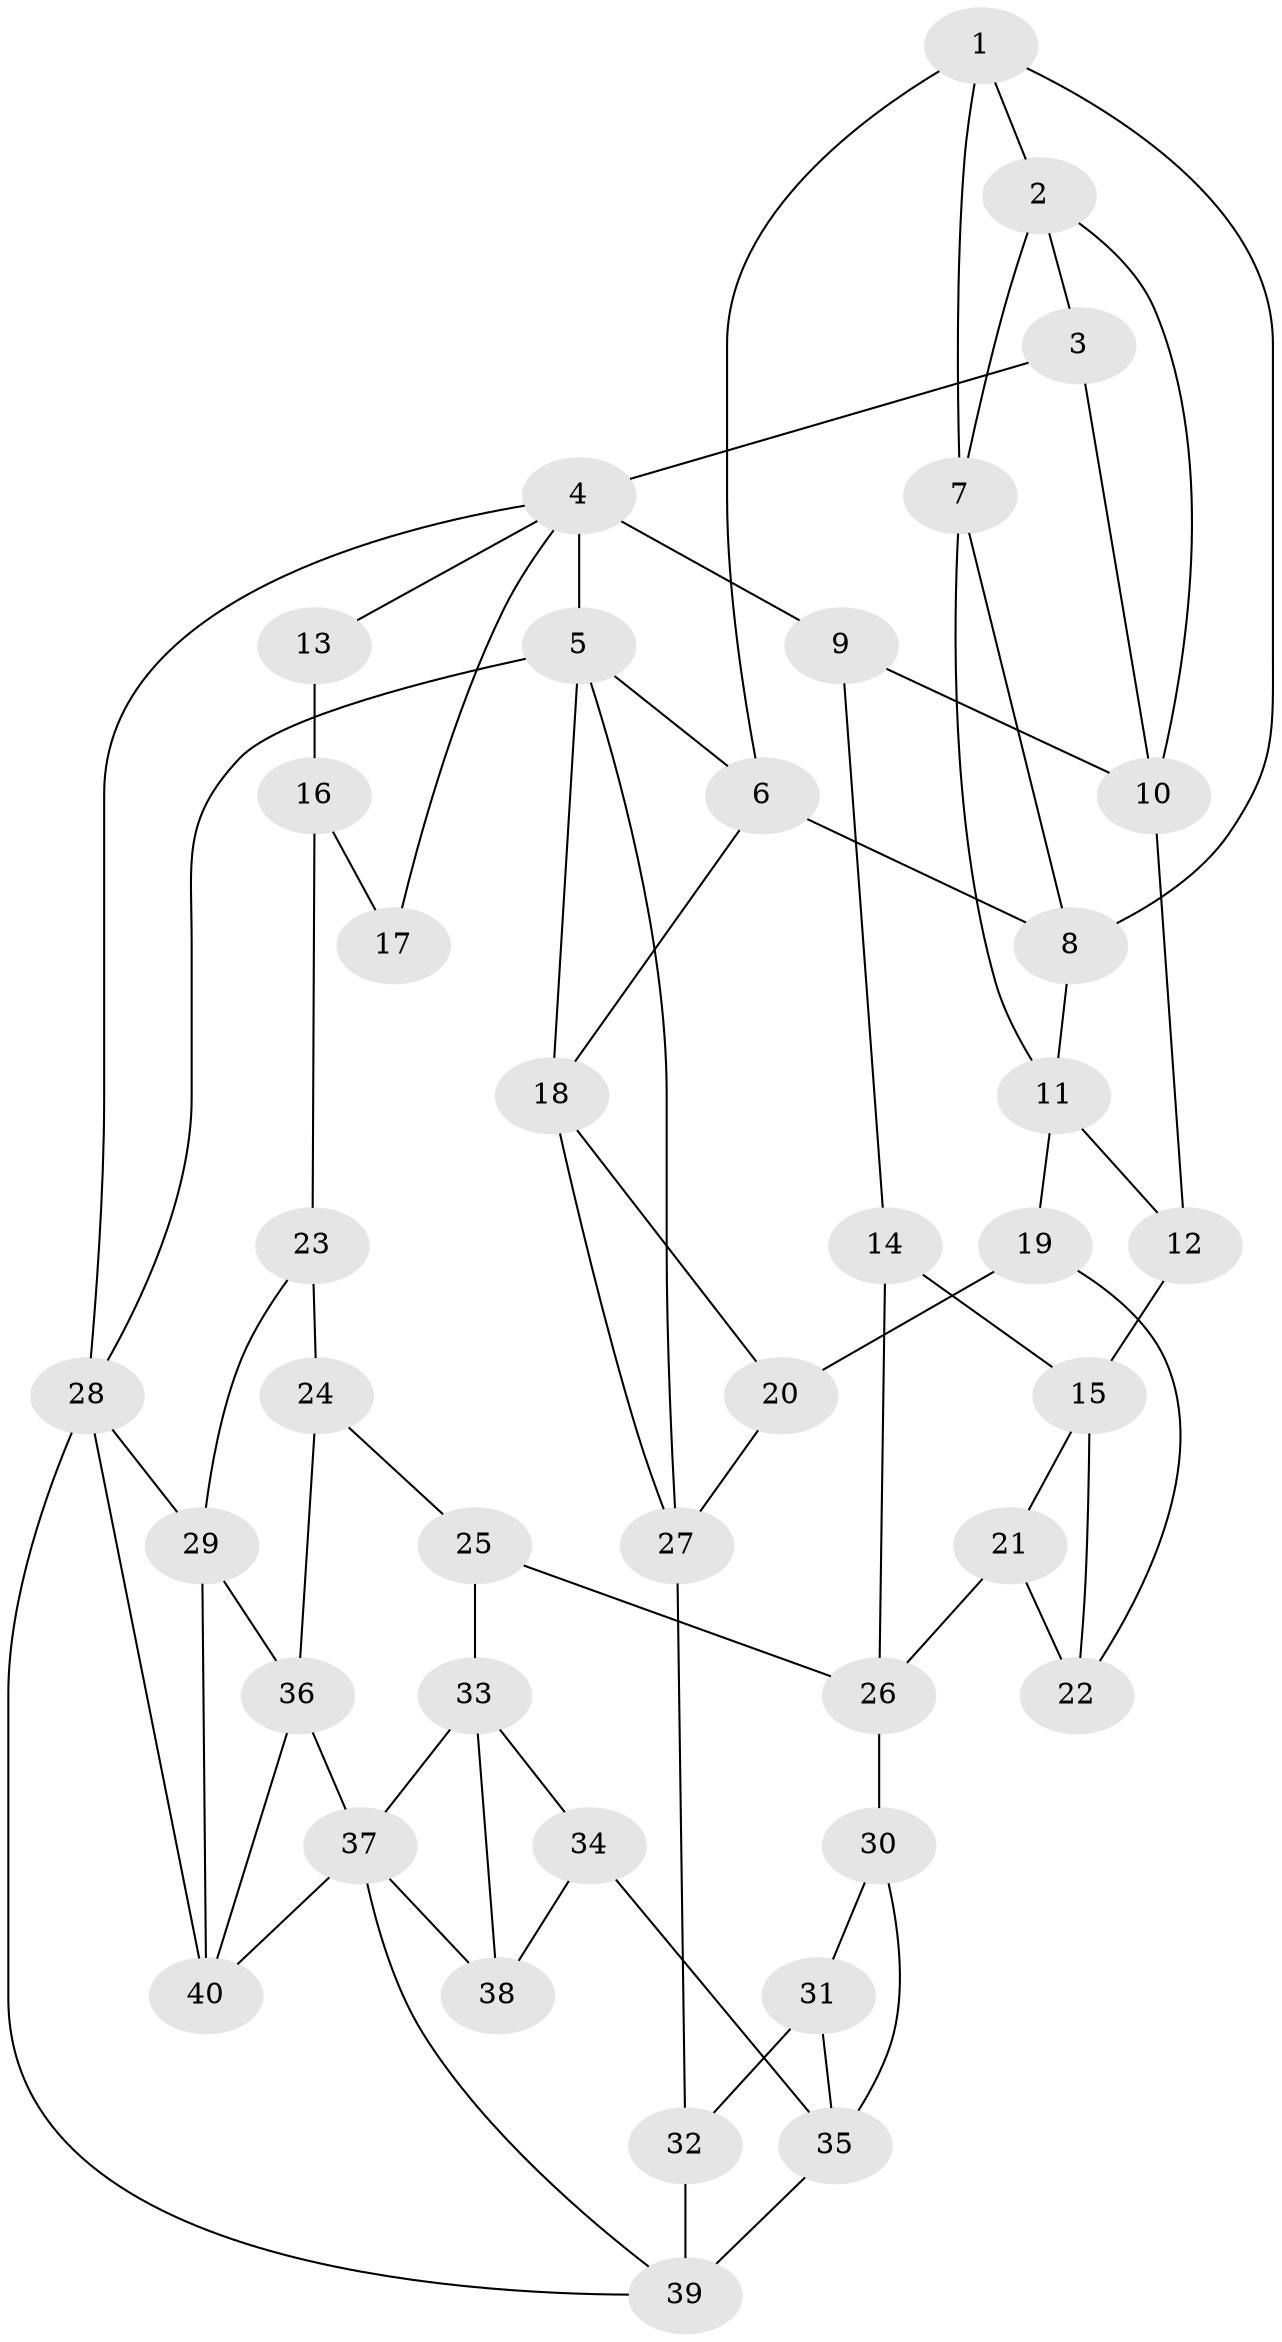 // original degree distribution, {3: 0.031007751937984496, 4: 0.24806201550387597, 5: 0.46511627906976744, 6: 0.2558139534883721}
// Generated by graph-tools (version 1.1) at 2025/54/03/04/25 22:54:44]
// undirected, 40 vertices, 72 edges
graph export_dot {
  node [color=gray90,style=filled];
  1;
  2;
  3;
  4;
  5;
  6;
  7;
  8;
  9;
  10;
  11;
  12;
  13;
  14;
  15;
  16;
  17;
  18;
  19;
  20;
  21;
  22;
  23;
  24;
  25;
  26;
  27;
  28;
  29;
  30;
  31;
  32;
  33;
  34;
  35;
  36;
  37;
  38;
  39;
  40;
  1 -- 2 [weight=1.0];
  1 -- 6 [weight=1.0];
  1 -- 7 [weight=1.0];
  1 -- 8 [weight=1.0];
  2 -- 3 [weight=1.0];
  2 -- 7 [weight=1.0];
  2 -- 10 [weight=1.0];
  3 -- 4 [weight=1.0];
  3 -- 10 [weight=1.0];
  4 -- 5 [weight=2.0];
  4 -- 9 [weight=2.0];
  4 -- 13 [weight=2.0];
  4 -- 17 [weight=1.0];
  4 -- 28 [weight=1.0];
  5 -- 6 [weight=1.0];
  5 -- 18 [weight=1.0];
  5 -- 27 [weight=2.0];
  5 -- 28 [weight=1.0];
  6 -- 8 [weight=1.0];
  6 -- 18 [weight=2.0];
  7 -- 8 [weight=1.0];
  7 -- 11 [weight=1.0];
  8 -- 11 [weight=1.0];
  9 -- 10 [weight=2.0];
  9 -- 14 [weight=1.0];
  10 -- 12 [weight=2.0];
  11 -- 12 [weight=1.0];
  11 -- 19 [weight=1.0];
  12 -- 15 [weight=2.0];
  13 -- 16 [weight=2.0];
  14 -- 15 [weight=1.0];
  14 -- 26 [weight=1.0];
  15 -- 21 [weight=1.0];
  15 -- 22 [weight=1.0];
  16 -- 17 [weight=2.0];
  16 -- 23 [weight=2.0];
  18 -- 20 [weight=2.0];
  18 -- 27 [weight=1.0];
  19 -- 20 [weight=1.0];
  19 -- 22 [weight=1.0];
  20 -- 27 [weight=1.0];
  21 -- 22 [weight=2.0];
  21 -- 26 [weight=1.0];
  23 -- 24 [weight=3.0];
  23 -- 29 [weight=1.0];
  24 -- 25 [weight=2.0];
  24 -- 36 [weight=1.0];
  25 -- 26 [weight=2.0];
  25 -- 33 [weight=1.0];
  26 -- 30 [weight=1.0];
  27 -- 32 [weight=2.0];
  28 -- 29 [weight=1.0];
  28 -- 39 [weight=1.0];
  28 -- 40 [weight=1.0];
  29 -- 36 [weight=1.0];
  29 -- 40 [weight=1.0];
  30 -- 31 [weight=1.0];
  30 -- 35 [weight=1.0];
  31 -- 32 [weight=2.0];
  31 -- 35 [weight=1.0];
  32 -- 39 [weight=2.0];
  33 -- 34 [weight=1.0];
  33 -- 37 [weight=1.0];
  33 -- 38 [weight=1.0];
  34 -- 35 [weight=2.0];
  34 -- 38 [weight=2.0];
  35 -- 39 [weight=2.0];
  36 -- 37 [weight=1.0];
  36 -- 40 [weight=1.0];
  37 -- 38 [weight=1.0];
  37 -- 39 [weight=1.0];
  37 -- 40 [weight=1.0];
}
